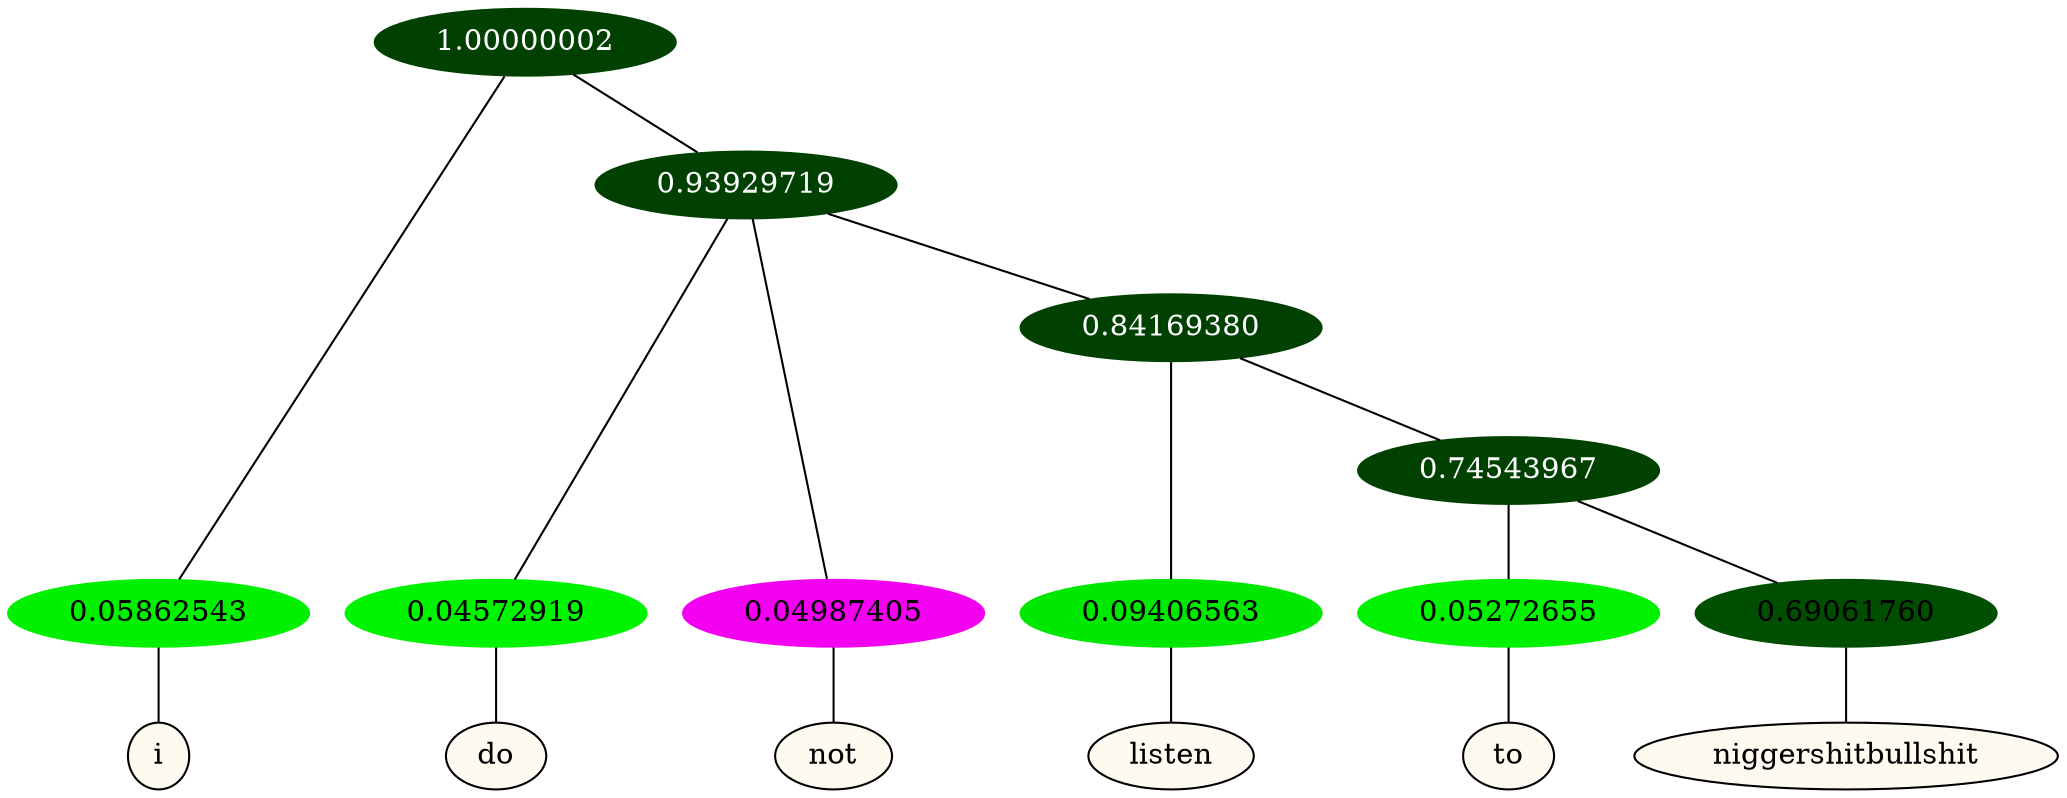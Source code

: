 graph {
	node [format=png height=0.15 nodesep=0.001 ordering=out overlap=prism overlap_scaling=0.01 ranksep=0.001 ratio=0.2 style=filled width=0.15]
	{
		rank=same
		a_w_1 [label=i color=black fillcolor=floralwhite style="filled,solid"]
		a_w_3 [label=do color=black fillcolor=floralwhite style="filled,solid"]
		a_w_4 [label=not color=black fillcolor=floralwhite style="filled,solid"]
		a_w_6 [label=listen color=black fillcolor=floralwhite style="filled,solid"]
		a_w_8 [label=to color=black fillcolor=floralwhite style="filled,solid"]
		a_w_9 [label=niggershitbullshit color=black fillcolor=floralwhite style="filled,solid"]
	}
	a_n_1 -- a_w_1
	a_n_3 -- a_w_3
	a_n_4 -- a_w_4
	a_n_6 -- a_w_6
	a_n_8 -- a_w_8
	a_n_9 -- a_w_9
	{
		rank=same
		a_n_1 [label=0.05862543 color="0.334 1.000 0.941" fontcolor=black]
		a_n_3 [label=0.04572919 color="0.334 1.000 0.954" fontcolor=black]
		a_n_4 [label=0.04987405 color="0.835 1.000 0.950" fontcolor=black]
		a_n_6 [label=0.09406563 color="0.334 1.000 0.906" fontcolor=black]
		a_n_8 [label=0.05272655 color="0.334 1.000 0.947" fontcolor=black]
		a_n_9 [label=0.69061760 color="0.334 1.000 0.309" fontcolor=black]
	}
	a_n_0 [label=1.00000002 color="0.334 1.000 0.250" fontcolor=grey99]
	a_n_0 -- a_n_1
	a_n_2 [label=0.93929719 color="0.334 1.000 0.250" fontcolor=grey99]
	a_n_0 -- a_n_2
	a_n_2 -- a_n_3
	a_n_2 -- a_n_4
	a_n_5 [label=0.84169380 color="0.334 1.000 0.250" fontcolor=grey99]
	a_n_2 -- a_n_5
	a_n_5 -- a_n_6
	a_n_7 [label=0.74543967 color="0.334 1.000 0.255" fontcolor=grey99]
	a_n_5 -- a_n_7
	a_n_7 -- a_n_8
	a_n_7 -- a_n_9
}
